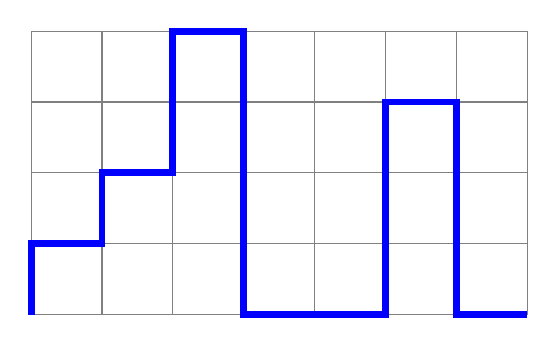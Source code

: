 \begin{tikzpicture}[scale = 0.9]
\draw [gray](0,0) grid (7,4);
\draw [blue, line width = 2.5pt] plot coordinates { (0,0) (0,1) (1,1) (1,2) (2,2) (2,4) (3,4) (3,0) (5,0) (5,3) (6,3) (6,0) (7,0)};
\end{tikzpicture}
